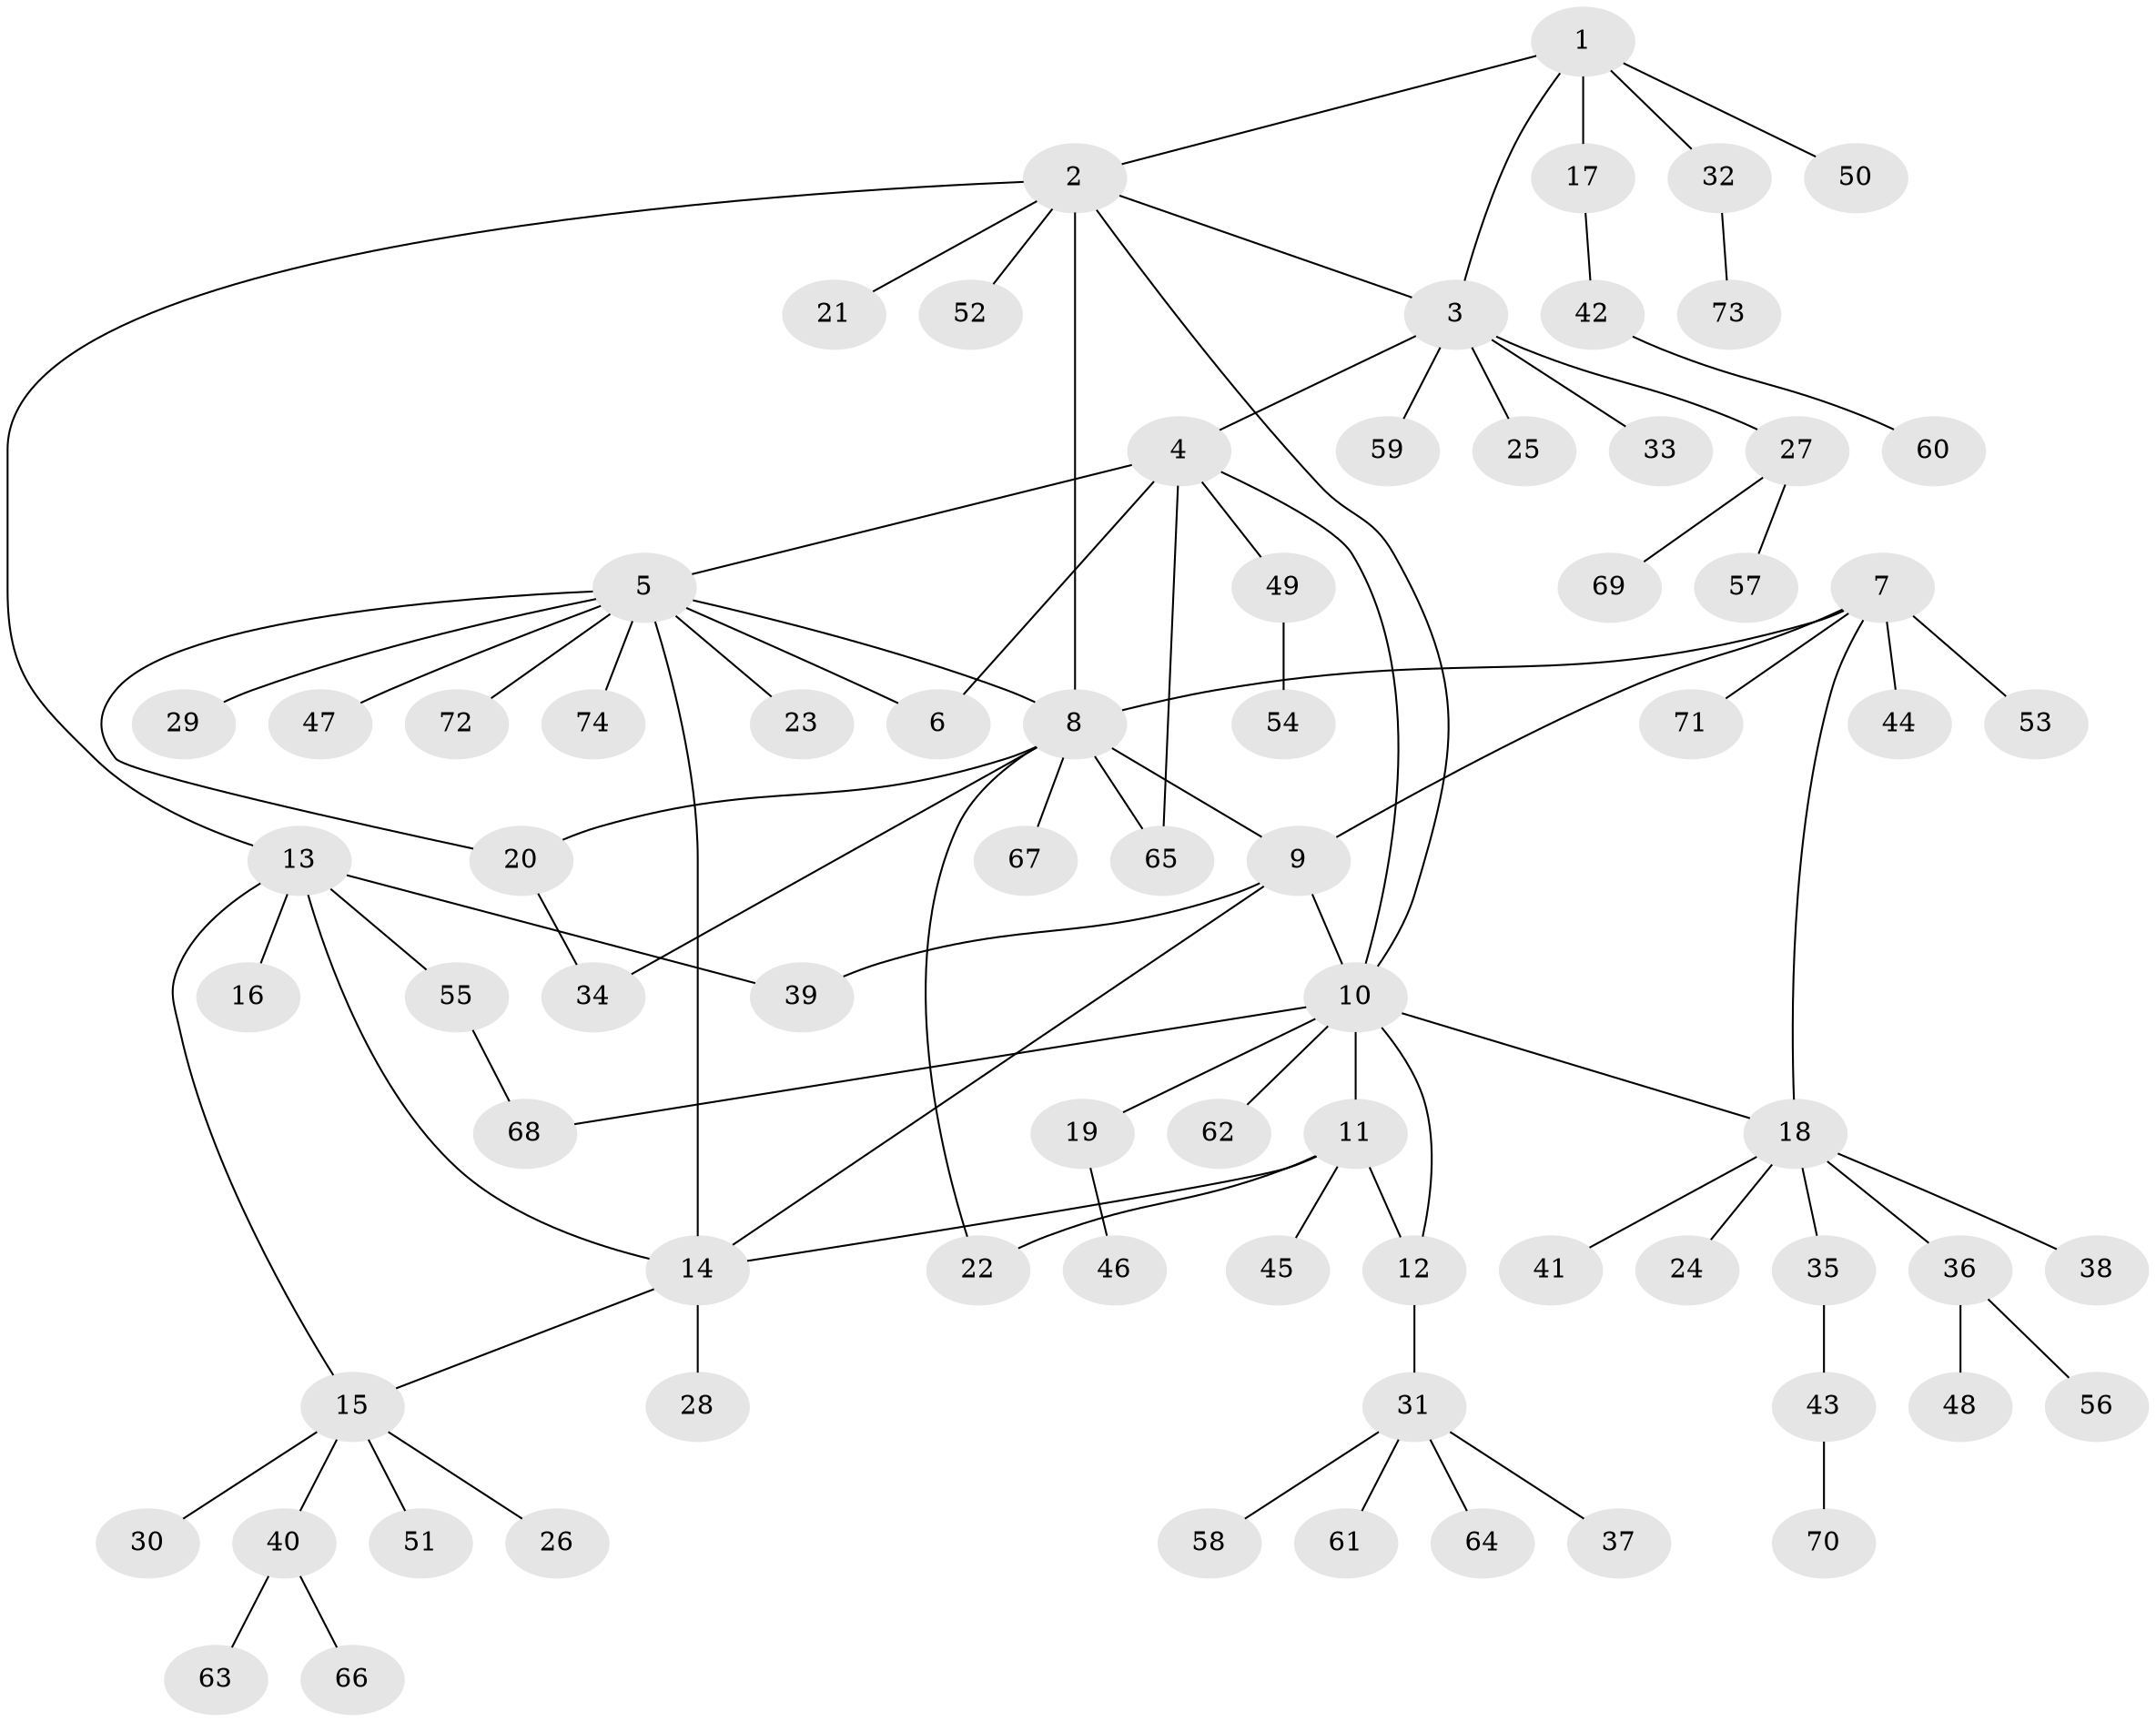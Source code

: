 // Generated by graph-tools (version 1.1) at 2025/26/03/09/25 03:26:44]
// undirected, 74 vertices, 91 edges
graph export_dot {
graph [start="1"]
  node [color=gray90,style=filled];
  1;
  2;
  3;
  4;
  5;
  6;
  7;
  8;
  9;
  10;
  11;
  12;
  13;
  14;
  15;
  16;
  17;
  18;
  19;
  20;
  21;
  22;
  23;
  24;
  25;
  26;
  27;
  28;
  29;
  30;
  31;
  32;
  33;
  34;
  35;
  36;
  37;
  38;
  39;
  40;
  41;
  42;
  43;
  44;
  45;
  46;
  47;
  48;
  49;
  50;
  51;
  52;
  53;
  54;
  55;
  56;
  57;
  58;
  59;
  60;
  61;
  62;
  63;
  64;
  65;
  66;
  67;
  68;
  69;
  70;
  71;
  72;
  73;
  74;
  1 -- 2;
  1 -- 3;
  1 -- 17;
  1 -- 32;
  1 -- 50;
  2 -- 3;
  2 -- 8;
  2 -- 10;
  2 -- 13;
  2 -- 21;
  2 -- 52;
  3 -- 4;
  3 -- 25;
  3 -- 27;
  3 -- 33;
  3 -- 59;
  4 -- 5;
  4 -- 6;
  4 -- 10;
  4 -- 49;
  4 -- 65;
  5 -- 6;
  5 -- 8;
  5 -- 14;
  5 -- 20;
  5 -- 23;
  5 -- 29;
  5 -- 47;
  5 -- 72;
  5 -- 74;
  7 -- 8;
  7 -- 9;
  7 -- 18;
  7 -- 44;
  7 -- 53;
  7 -- 71;
  8 -- 9;
  8 -- 20;
  8 -- 22;
  8 -- 34;
  8 -- 65;
  8 -- 67;
  9 -- 10;
  9 -- 14;
  9 -- 39;
  10 -- 11;
  10 -- 12;
  10 -- 18;
  10 -- 19;
  10 -- 62;
  10 -- 68;
  11 -- 12;
  11 -- 14;
  11 -- 22;
  11 -- 45;
  12 -- 31;
  13 -- 14;
  13 -- 15;
  13 -- 16;
  13 -- 39;
  13 -- 55;
  14 -- 15;
  14 -- 28;
  15 -- 26;
  15 -- 30;
  15 -- 40;
  15 -- 51;
  17 -- 42;
  18 -- 24;
  18 -- 35;
  18 -- 36;
  18 -- 38;
  18 -- 41;
  19 -- 46;
  20 -- 34;
  27 -- 57;
  27 -- 69;
  31 -- 37;
  31 -- 58;
  31 -- 61;
  31 -- 64;
  32 -- 73;
  35 -- 43;
  36 -- 48;
  36 -- 56;
  40 -- 63;
  40 -- 66;
  42 -- 60;
  43 -- 70;
  49 -- 54;
  55 -- 68;
}
